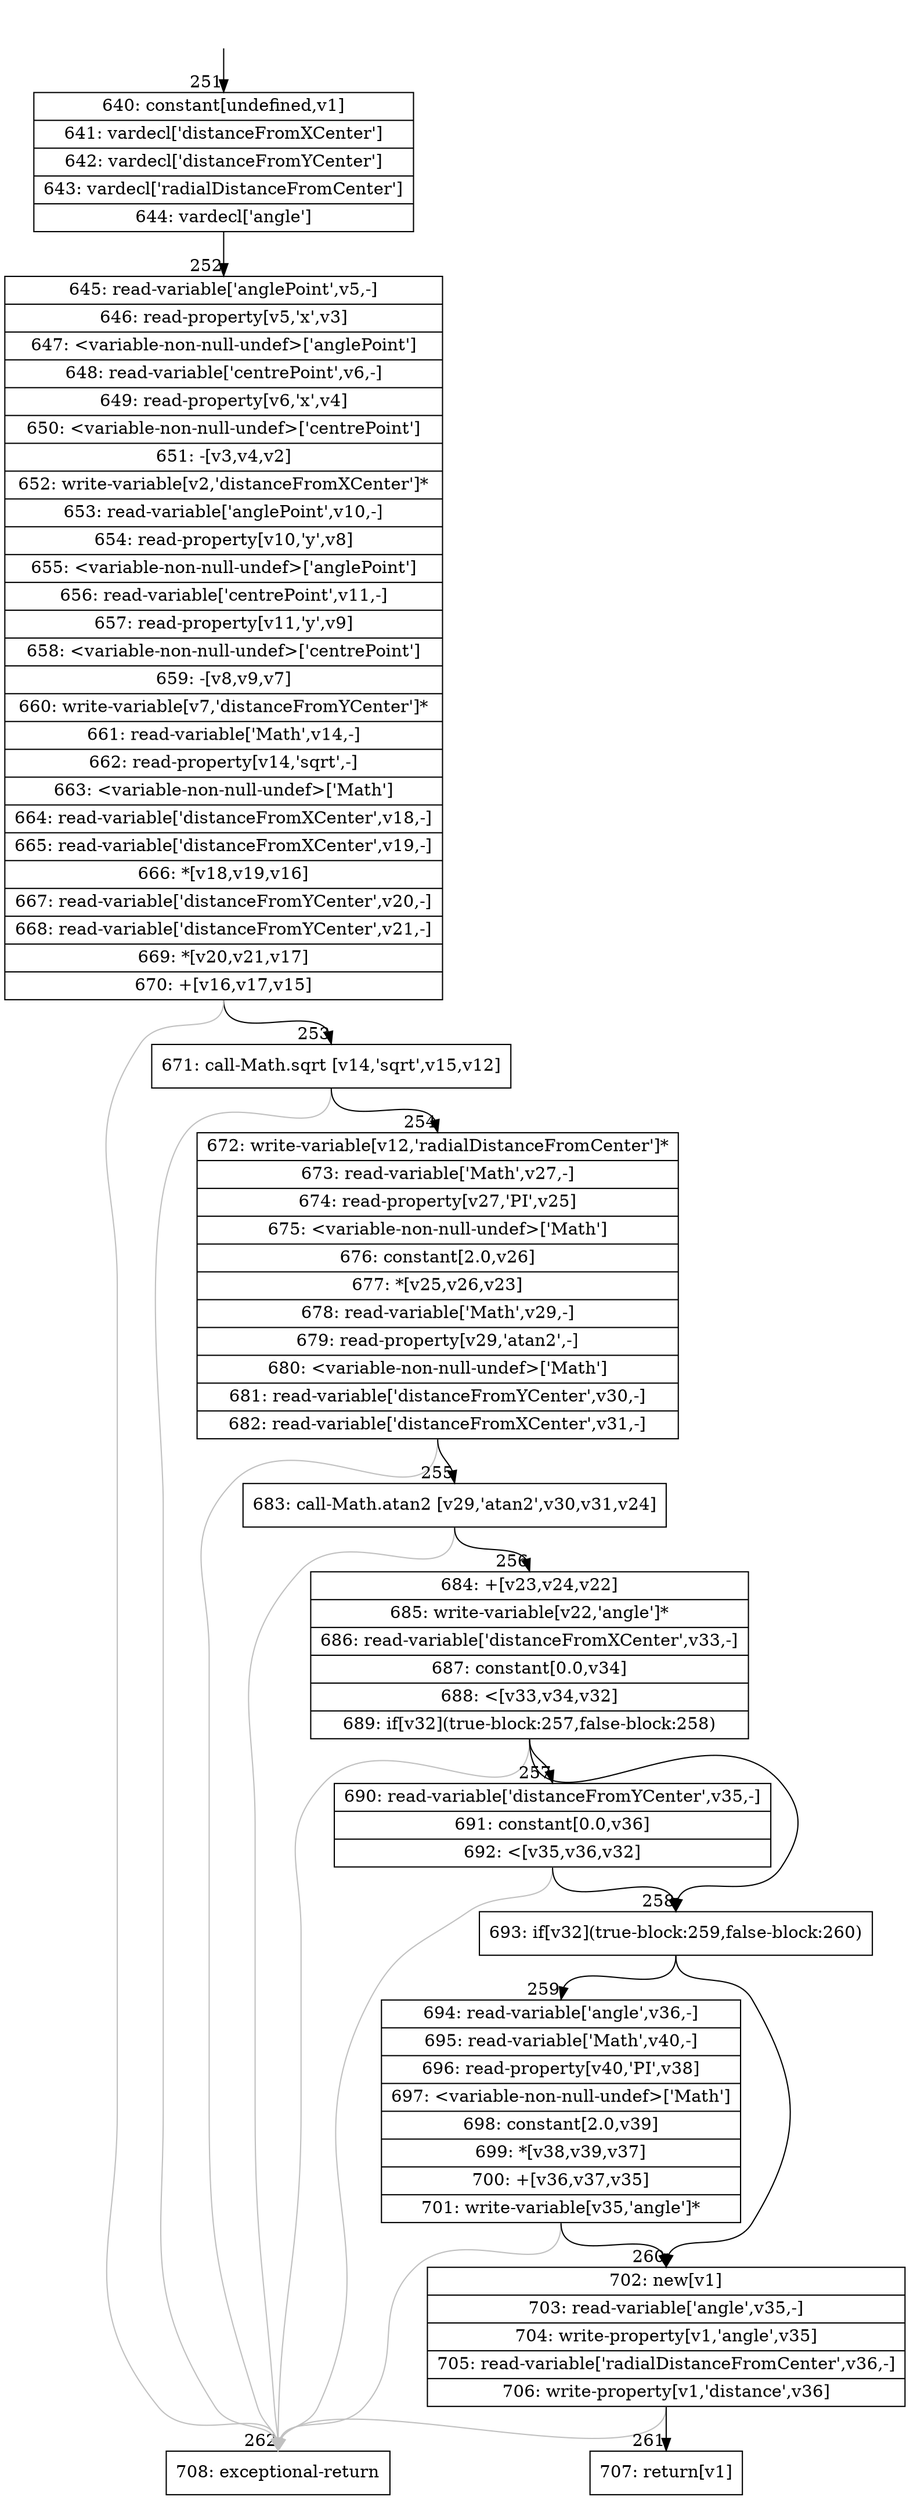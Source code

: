 digraph {
rankdir="TD"
BB_entry31[shape=none,label=""];
BB_entry31 -> BB251 [tailport=s, headport=n, headlabel="    251"]
BB251 [shape=record label="{640: constant[undefined,v1]|641: vardecl['distanceFromXCenter']|642: vardecl['distanceFromYCenter']|643: vardecl['radialDistanceFromCenter']|644: vardecl['angle']}" ] 
BB251 -> BB252 [tailport=s, headport=n, headlabel="      252"]
BB252 [shape=record label="{645: read-variable['anglePoint',v5,-]|646: read-property[v5,'x',v3]|647: \<variable-non-null-undef\>['anglePoint']|648: read-variable['centrePoint',v6,-]|649: read-property[v6,'x',v4]|650: \<variable-non-null-undef\>['centrePoint']|651: -[v3,v4,v2]|652: write-variable[v2,'distanceFromXCenter']*|653: read-variable['anglePoint',v10,-]|654: read-property[v10,'y',v8]|655: \<variable-non-null-undef\>['anglePoint']|656: read-variable['centrePoint',v11,-]|657: read-property[v11,'y',v9]|658: \<variable-non-null-undef\>['centrePoint']|659: -[v8,v9,v7]|660: write-variable[v7,'distanceFromYCenter']*|661: read-variable['Math',v14,-]|662: read-property[v14,'sqrt',-]|663: \<variable-non-null-undef\>['Math']|664: read-variable['distanceFromXCenter',v18,-]|665: read-variable['distanceFromXCenter',v19,-]|666: *[v18,v19,v16]|667: read-variable['distanceFromYCenter',v20,-]|668: read-variable['distanceFromYCenter',v21,-]|669: *[v20,v21,v17]|670: +[v16,v17,v15]}" ] 
BB252 -> BB253 [tailport=s, headport=n, headlabel="      253"]
BB252 -> BB262 [tailport=s, headport=n, color=gray, headlabel="      262"]
BB253 [shape=record label="{671: call-Math.sqrt [v14,'sqrt',v15,v12]}" ] 
BB253 -> BB254 [tailport=s, headport=n, headlabel="      254"]
BB253 -> BB262 [tailport=s, headport=n, color=gray]
BB254 [shape=record label="{672: write-variable[v12,'radialDistanceFromCenter']*|673: read-variable['Math',v27,-]|674: read-property[v27,'PI',v25]|675: \<variable-non-null-undef\>['Math']|676: constant[2.0,v26]|677: *[v25,v26,v23]|678: read-variable['Math',v29,-]|679: read-property[v29,'atan2',-]|680: \<variable-non-null-undef\>['Math']|681: read-variable['distanceFromYCenter',v30,-]|682: read-variable['distanceFromXCenter',v31,-]}" ] 
BB254 -> BB255 [tailport=s, headport=n, headlabel="      255"]
BB254 -> BB262 [tailport=s, headport=n, color=gray]
BB255 [shape=record label="{683: call-Math.atan2 [v29,'atan2',v30,v31,v24]}" ] 
BB255 -> BB256 [tailport=s, headport=n, headlabel="      256"]
BB255 -> BB262 [tailport=s, headport=n, color=gray]
BB256 [shape=record label="{684: +[v23,v24,v22]|685: write-variable[v22,'angle']*|686: read-variable['distanceFromXCenter',v33,-]|687: constant[0.0,v34]|688: \<[v33,v34,v32]|689: if[v32](true-block:257,false-block:258)}" ] 
BB256 -> BB258 [tailport=s, headport=n, headlabel="      258"]
BB256 -> BB257 [tailport=s, headport=n, headlabel="      257"]
BB256 -> BB262 [tailport=s, headport=n, color=gray]
BB257 [shape=record label="{690: read-variable['distanceFromYCenter',v35,-]|691: constant[0.0,v36]|692: \<[v35,v36,v32]}" ] 
BB257 -> BB258 [tailport=s, headport=n]
BB257 -> BB262 [tailport=s, headport=n, color=gray]
BB258 [shape=record label="{693: if[v32](true-block:259,false-block:260)}" ] 
BB258 -> BB259 [tailport=s, headport=n, headlabel="      259"]
BB258 -> BB260 [tailport=s, headport=n, headlabel="      260"]
BB259 [shape=record label="{694: read-variable['angle',v36,-]|695: read-variable['Math',v40,-]|696: read-property[v40,'PI',v38]|697: \<variable-non-null-undef\>['Math']|698: constant[2.0,v39]|699: *[v38,v39,v37]|700: +[v36,v37,v35]|701: write-variable[v35,'angle']*}" ] 
BB259 -> BB260 [tailport=s, headport=n]
BB259 -> BB262 [tailport=s, headport=n, color=gray]
BB260 [shape=record label="{702: new[v1]|703: read-variable['angle',v35,-]|704: write-property[v1,'angle',v35]|705: read-variable['radialDistanceFromCenter',v36,-]|706: write-property[v1,'distance',v36]}" ] 
BB260 -> BB261 [tailport=s, headport=n, headlabel="      261"]
BB260 -> BB262 [tailport=s, headport=n, color=gray]
BB261 [shape=record label="{707: return[v1]}" ] 
BB262 [shape=record label="{708: exceptional-return}" ] 
//#$~ 356
}
